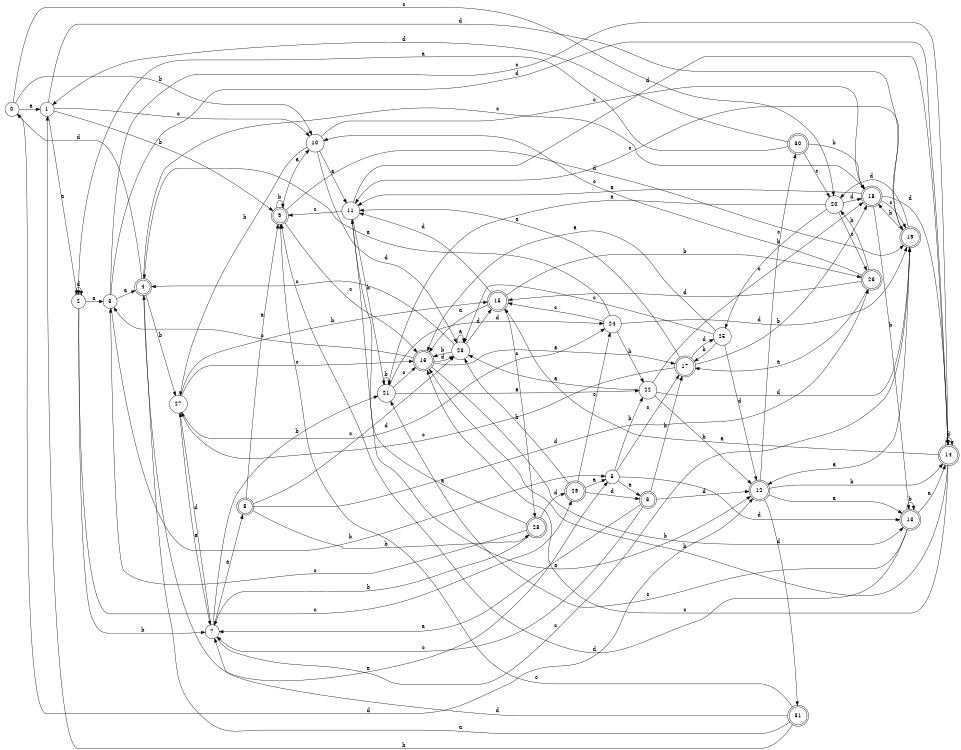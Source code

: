 digraph n26_2 {
__start0 [label="" shape="none"];

rankdir=LR;
size="8,5";

s0 [style="filled", color="black", fillcolor="white" shape="circle", label="0"];
s1 [style="filled", color="black", fillcolor="white" shape="circle", label="1"];
s2 [style="filled", color="black", fillcolor="white" shape="circle", label="2"];
s3 [style="filled", color="black", fillcolor="white" shape="circle", label="3"];
s4 [style="rounded,filled", color="black", fillcolor="white" shape="doublecircle", label="4"];
s5 [style="filled", color="black", fillcolor="white" shape="circle", label="5"];
s6 [style="rounded,filled", color="black", fillcolor="white" shape="doublecircle", label="6"];
s7 [style="filled", color="black", fillcolor="white" shape="circle", label="7"];
s8 [style="rounded,filled", color="black", fillcolor="white" shape="doublecircle", label="8"];
s9 [style="rounded,filled", color="black", fillcolor="white" shape="doublecircle", label="9"];
s10 [style="filled", color="black", fillcolor="white" shape="circle", label="10"];
s11 [style="filled", color="black", fillcolor="white" shape="circle", label="11"];
s12 [style="rounded,filled", color="black", fillcolor="white" shape="doublecircle", label="12"];
s13 [style="rounded,filled", color="black", fillcolor="white" shape="doublecircle", label="13"];
s14 [style="rounded,filled", color="black", fillcolor="white" shape="doublecircle", label="14"];
s15 [style="rounded,filled", color="black", fillcolor="white" shape="doublecircle", label="15"];
s16 [style="rounded,filled", color="black", fillcolor="white" shape="doublecircle", label="16"];
s17 [style="rounded,filled", color="black", fillcolor="white" shape="doublecircle", label="17"];
s18 [style="rounded,filled", color="black", fillcolor="white" shape="doublecircle", label="18"];
s19 [style="rounded,filled", color="black", fillcolor="white" shape="doublecircle", label="19"];
s20 [style="filled", color="black", fillcolor="white" shape="circle", label="20"];
s21 [style="filled", color="black", fillcolor="white" shape="circle", label="21"];
s22 [style="filled", color="black", fillcolor="white" shape="circle", label="22"];
s23 [style="filled", color="black", fillcolor="white" shape="circle", label="23"];
s24 [style="filled", color="black", fillcolor="white" shape="circle", label="24"];
s25 [style="filled", color="black", fillcolor="white" shape="circle", label="25"];
s26 [style="rounded,filled", color="black", fillcolor="white" shape="doublecircle", label="26"];
s27 [style="filled", color="black", fillcolor="white" shape="circle", label="27"];
s28 [style="rounded,filled", color="black", fillcolor="white" shape="doublecircle", label="28"];
s29 [style="rounded,filled", color="black", fillcolor="white" shape="doublecircle", label="29"];
s30 [style="rounded,filled", color="black", fillcolor="white" shape="doublecircle", label="30"];
s31 [style="rounded,filled", color="black", fillcolor="white" shape="doublecircle", label="31"];
s0 -> s1 [label="a"];
s0 -> s10 [label="b"];
s0 -> s20 [label="c"];
s0 -> s12 [label="d"];
s1 -> s2 [label="a"];
s1 -> s9 [label="b"];
s1 -> s10 [label="c"];
s1 -> s19 [label="d"];
s2 -> s3 [label="a"];
s2 -> s7 [label="b"];
s2 -> s29 [label="c"];
s2 -> s2 [label="d"];
s3 -> s4 [label="a"];
s3 -> s5 [label="b"];
s3 -> s14 [label="c"];
s3 -> s14 [label="d"];
s4 -> s5 [label="a"];
s4 -> s27 [label="b"];
s4 -> s18 [label="c"];
s4 -> s0 [label="d"];
s5 -> s6 [label="a"];
s5 -> s22 [label="b"];
s5 -> s17 [label="c"];
s5 -> s13 [label="d"];
s6 -> s7 [label="a"];
s6 -> s17 [label="b"];
s6 -> s7 [label="c"];
s6 -> s12 [label="d"];
s7 -> s8 [label="a"];
s7 -> s21 [label="b"];
s7 -> s19 [label="c"];
s7 -> s27 [label="d"];
s8 -> s9 [label="a"];
s8 -> s28 [label="b"];
s8 -> s23 [label="c"];
s8 -> s26 [label="d"];
s9 -> s10 [label="a"];
s9 -> s9 [label="b"];
s9 -> s16 [label="c"];
s9 -> s19 [label="d"];
s10 -> s11 [label="a"];
s10 -> s27 [label="b"];
s10 -> s18 [label="c"];
s10 -> s23 [label="d"];
s11 -> s12 [label="a"];
s11 -> s21 [label="b"];
s11 -> s9 [label="c"];
s11 -> s14 [label="d"];
s12 -> s13 [label="a"];
s12 -> s14 [label="b"];
s12 -> s30 [label="c"];
s12 -> s31 [label="d"];
s13 -> s14 [label="a"];
s13 -> s13 [label="b"];
s13 -> s21 [label="c"];
s13 -> s9 [label="d"];
s14 -> s15 [label="a"];
s14 -> s16 [label="b"];
s14 -> s16 [label="c"];
s14 -> s14 [label="d"];
s15 -> s16 [label="a"];
s15 -> s26 [label="b"];
s15 -> s28 [label="c"];
s15 -> s11 [label="d"];
s16 -> s17 [label="a"];
s16 -> s13 [label="b"];
s16 -> s3 [label="c"];
s16 -> s23 [label="d"];
s17 -> s11 [label="a"];
s17 -> s18 [label="b"];
s17 -> s27 [label="c"];
s17 -> s25 [label="d"];
s18 -> s11 [label="a"];
s18 -> s13 [label="b"];
s18 -> s19 [label="c"];
s18 -> s14 [label="d"];
s19 -> s12 [label="a"];
s19 -> s18 [label="b"];
s19 -> s11 [label="c"];
s19 -> s20 [label="d"];
s20 -> s21 [label="a"];
s20 -> s25 [label="b"];
s20 -> s26 [label="c"];
s20 -> s18 [label="d"];
s21 -> s22 [label="a"];
s21 -> s21 [label="b"];
s21 -> s16 [label="c"];
s21 -> s24 [label="d"];
s22 -> s23 [label="a"];
s22 -> s12 [label="b"];
s22 -> s18 [label="c"];
s22 -> s19 [label="d"];
s23 -> s23 [label="a"];
s23 -> s16 [label="b"];
s23 -> s4 [label="c"];
s23 -> s15 [label="d"];
s24 -> s4 [label="a"];
s24 -> s22 [label="b"];
s24 -> s15 [label="c"];
s24 -> s19 [label="d"];
s25 -> s16 [label="a"];
s25 -> s17 [label="b"];
s25 -> s23 [label="c"];
s25 -> s12 [label="d"];
s26 -> s17 [label="a"];
s26 -> s20 [label="b"];
s26 -> s10 [label="c"];
s26 -> s15 [label="d"];
s27 -> s7 [label="a"];
s27 -> s15 [label="b"];
s27 -> s16 [label="c"];
s27 -> s24 [label="d"];
s28 -> s11 [label="a"];
s28 -> s7 [label="b"];
s28 -> s3 [label="c"];
s28 -> s29 [label="d"];
s29 -> s5 [label="a"];
s29 -> s23 [label="b"];
s29 -> s24 [label="c"];
s29 -> s6 [label="d"];
s30 -> s2 [label="a"];
s30 -> s18 [label="b"];
s30 -> s20 [label="c"];
s30 -> s1 [label="d"];
s31 -> s4 [label="a"];
s31 -> s1 [label="b"];
s31 -> s9 [label="c"];
s31 -> s7 [label="d"];

}